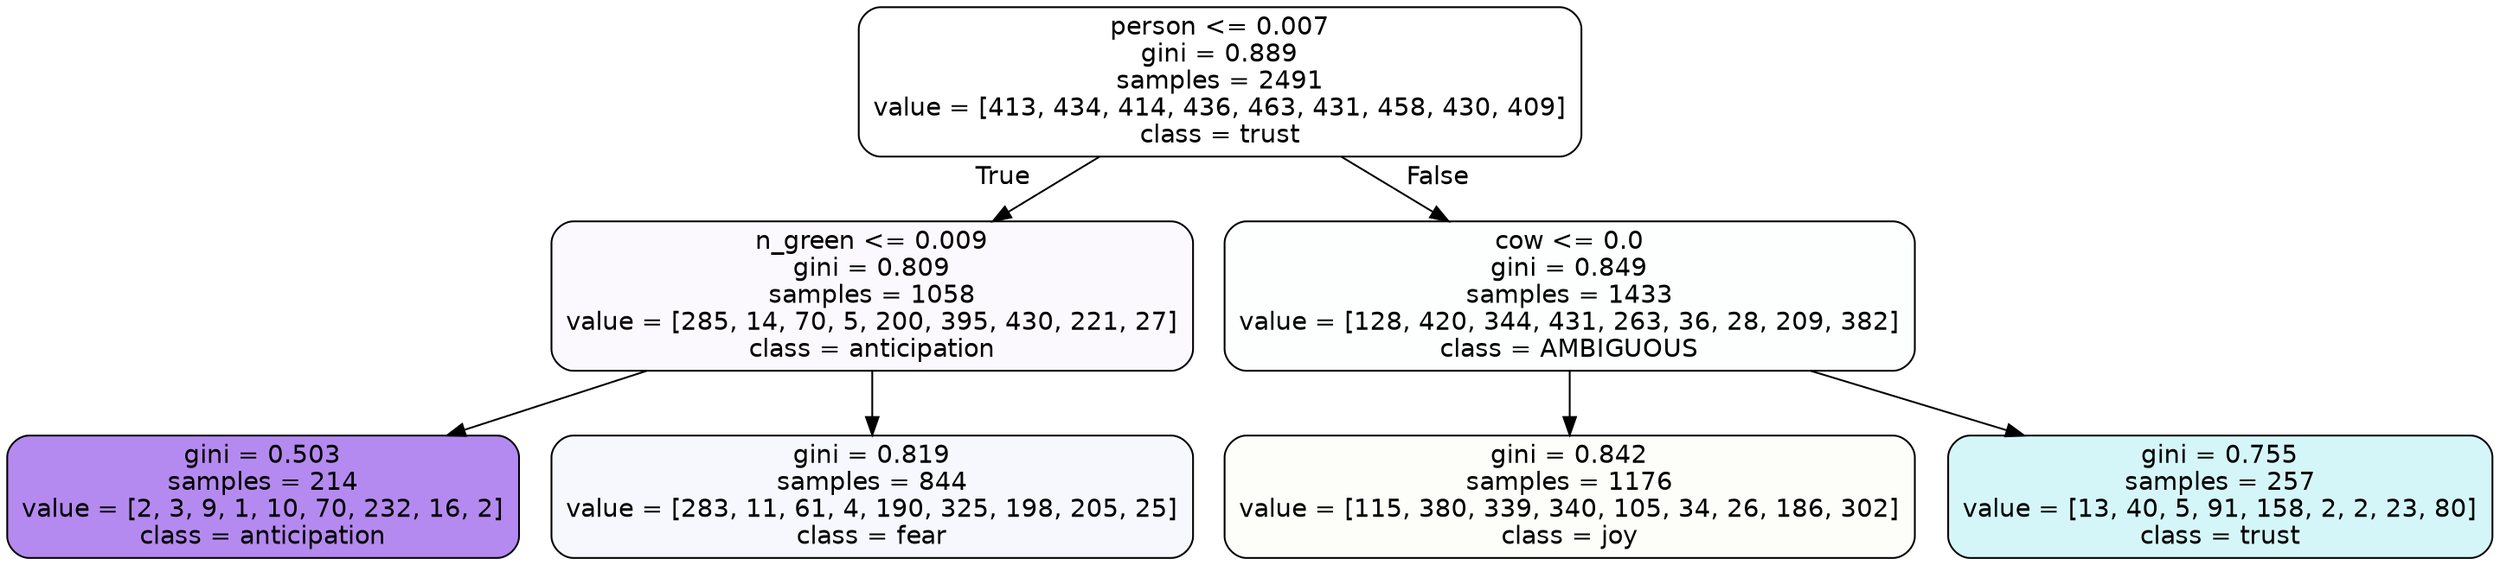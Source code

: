 digraph Tree {
node [shape=box, style="filled, rounded", color="black", fontname=helvetica] ;
edge [fontname=helvetica] ;
0 [label="person <= 0.007\ngini = 0.889\nsamples = 2491\nvalue = [413, 434, 414, 436, 463, 431, 458, 430, 409]\nclass = trust", fillcolor="#39d7e500"] ;
1 [label="n_green <= 0.009\ngini = 0.809\nsamples = 1058\nvalue = [285, 14, 70, 5, 200, 395, 430, 221, 27]\nclass = anticipation", fillcolor="#8139e507"] ;
0 -> 1 [labeldistance=2.5, labelangle=45, headlabel="True"] ;
2 [label="gini = 0.503\nsamples = 214\nvalue = [2, 3, 9, 1, 10, 70, 232, 16, 2]\nclass = anticipation", fillcolor="#8139e596"] ;
1 -> 2 ;
3 [label="gini = 0.819\nsamples = 844\nvalue = [283, 11, 61, 4, 190, 325, 198, 205, 25]\nclass = fear", fillcolor="#3964e50b"] ;
1 -> 3 ;
4 [label="cow <= 0.0\ngini = 0.849\nsamples = 1433\nvalue = [128, 420, 344, 431, 263, 36, 28, 209, 382]\nclass = AMBIGUOUS", fillcolor="#39e58102"] ;
0 -> 4 [labeldistance=2.5, labelangle=-45, headlabel="False"] ;
5 [label="gini = 0.842\nsamples = 1176\nvalue = [115, 380, 339, 340, 105, 34, 26, 186, 302]\nclass = joy", fillcolor="#d7e53907"] ;
4 -> 5 ;
6 [label="gini = 0.755\nsamples = 257\nvalue = [13, 40, 5, 91, 158, 2, 2, 23, 80]\nclass = trust", fillcolor="#39d7e535"] ;
4 -> 6 ;
}